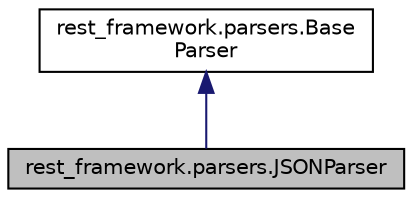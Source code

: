 digraph "rest_framework.parsers.JSONParser"
{
 // LATEX_PDF_SIZE
  edge [fontname="Helvetica",fontsize="10",labelfontname="Helvetica",labelfontsize="10"];
  node [fontname="Helvetica",fontsize="10",shape=record];
  Node1 [label="rest_framework.parsers.JSONParser",height=0.2,width=0.4,color="black", fillcolor="grey75", style="filled", fontcolor="black",tooltip=" "];
  Node2 -> Node1 [dir="back",color="midnightblue",fontsize="10",style="solid"];
  Node2 [label="rest_framework.parsers.Base\lParser",height=0.2,width=0.4,color="black", fillcolor="white", style="filled",URL="$classrest__framework_1_1parsers_1_1_base_parser.html",tooltip=" "];
}
